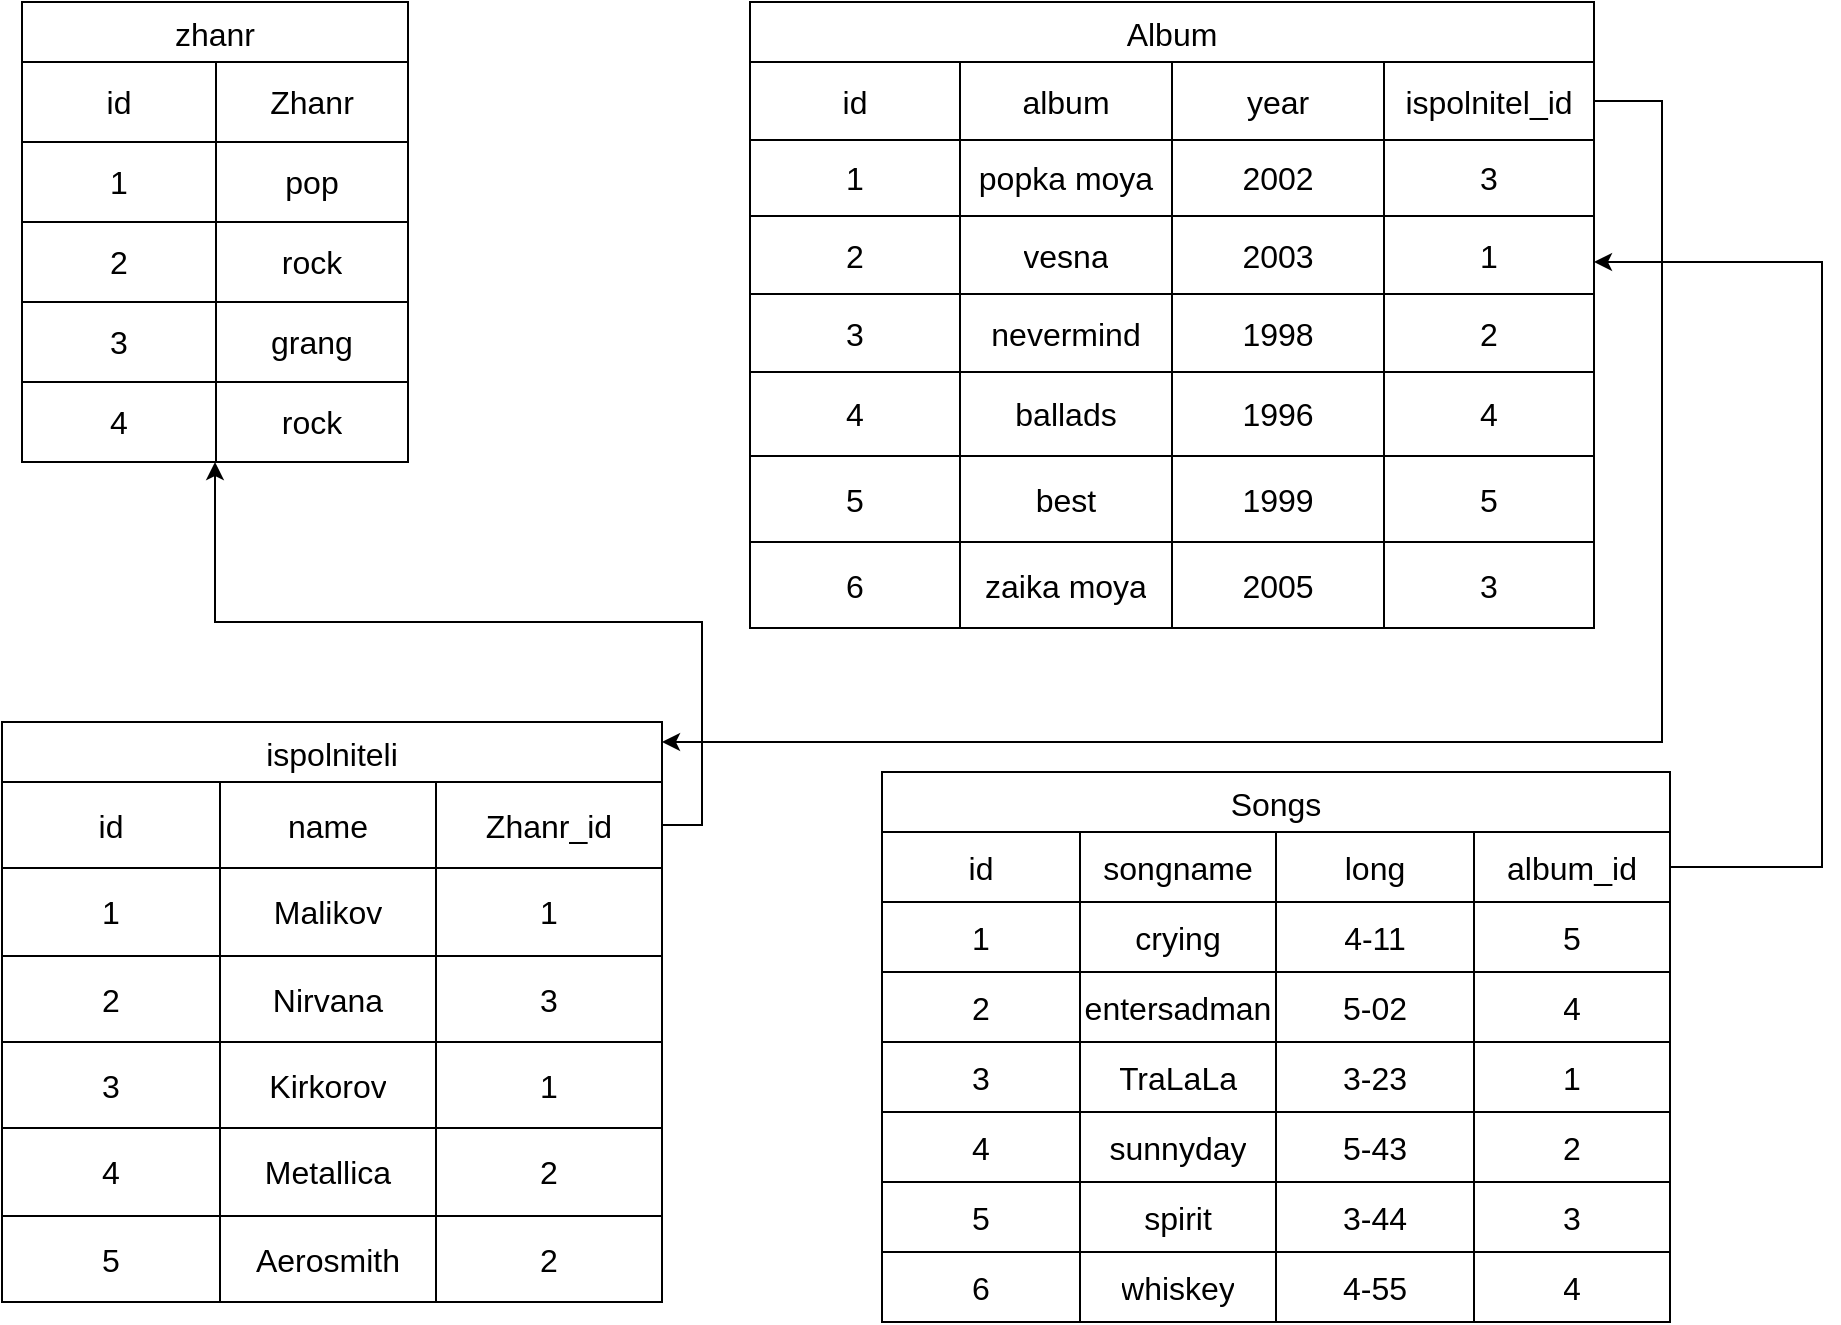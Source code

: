 <mxfile version="21.6.8" type="device">
  <diagram name="Страница 1" id="aV-OO3-BmOo7UvDMO-nR">
    <mxGraphModel dx="1434" dy="758" grid="1" gridSize="10" guides="1" tooltips="1" connect="1" arrows="1" fold="1" page="1" pageScale="1" pageWidth="827" pageHeight="1169" math="0" shadow="0">
      <root>
        <mxCell id="0" />
        <mxCell id="1" parent="0" />
        <mxCell id="HRVgeZ2zx_qD791oWAbW-58" value="zhanr" style="shape=table;startSize=30;container=1;collapsible=0;childLayout=tableLayout;strokeColor=default;fontSize=16;" parent="1" vertex="1">
          <mxGeometry x="50" y="30" width="193" height="230" as="geometry" />
        </mxCell>
        <mxCell id="HRVgeZ2zx_qD791oWAbW-59" value="" style="shape=tableRow;horizontal=0;startSize=0;swimlaneHead=0;swimlaneBody=0;strokeColor=inherit;top=0;left=0;bottom=0;right=0;collapsible=0;dropTarget=0;fillColor=none;points=[[0,0.5],[1,0.5]];portConstraint=eastwest;fontSize=16;" parent="HRVgeZ2zx_qD791oWAbW-58" vertex="1">
          <mxGeometry y="30" width="193" height="40" as="geometry" />
        </mxCell>
        <mxCell id="HRVgeZ2zx_qD791oWAbW-60" value="id" style="shape=partialRectangle;html=1;whiteSpace=wrap;connectable=0;strokeColor=inherit;overflow=hidden;fillColor=none;top=0;left=0;bottom=0;right=0;pointerEvents=1;fontSize=16;" parent="HRVgeZ2zx_qD791oWAbW-59" vertex="1">
          <mxGeometry width="97" height="40" as="geometry">
            <mxRectangle width="97" height="40" as="alternateBounds" />
          </mxGeometry>
        </mxCell>
        <mxCell id="HRVgeZ2zx_qD791oWAbW-61" value="Zhanr" style="shape=partialRectangle;html=1;whiteSpace=wrap;connectable=0;strokeColor=inherit;overflow=hidden;fillColor=none;top=0;left=0;bottom=0;right=0;pointerEvents=1;fontSize=16;" parent="HRVgeZ2zx_qD791oWAbW-59" vertex="1">
          <mxGeometry x="97" width="96" height="40" as="geometry">
            <mxRectangle width="96" height="40" as="alternateBounds" />
          </mxGeometry>
        </mxCell>
        <mxCell id="HRVgeZ2zx_qD791oWAbW-63" value="" style="shape=tableRow;horizontal=0;startSize=0;swimlaneHead=0;swimlaneBody=0;strokeColor=inherit;top=0;left=0;bottom=0;right=0;collapsible=0;dropTarget=0;fillColor=none;points=[[0,0.5],[1,0.5]];portConstraint=eastwest;fontSize=16;" parent="HRVgeZ2zx_qD791oWAbW-58" vertex="1">
          <mxGeometry y="70" width="193" height="40" as="geometry" />
        </mxCell>
        <mxCell id="HRVgeZ2zx_qD791oWAbW-64" value="1" style="shape=partialRectangle;html=1;whiteSpace=wrap;connectable=0;strokeColor=inherit;overflow=hidden;fillColor=none;top=0;left=0;bottom=0;right=0;pointerEvents=1;fontSize=16;" parent="HRVgeZ2zx_qD791oWAbW-63" vertex="1">
          <mxGeometry width="97" height="40" as="geometry">
            <mxRectangle width="97" height="40" as="alternateBounds" />
          </mxGeometry>
        </mxCell>
        <mxCell id="HRVgeZ2zx_qD791oWAbW-65" value="pop" style="shape=partialRectangle;html=1;whiteSpace=wrap;connectable=0;strokeColor=inherit;overflow=hidden;fillColor=none;top=0;left=0;bottom=0;right=0;pointerEvents=1;fontSize=16;" parent="HRVgeZ2zx_qD791oWAbW-63" vertex="1">
          <mxGeometry x="97" width="96" height="40" as="geometry">
            <mxRectangle width="96" height="40" as="alternateBounds" />
          </mxGeometry>
        </mxCell>
        <mxCell id="HRVgeZ2zx_qD791oWAbW-67" value="" style="shape=tableRow;horizontal=0;startSize=0;swimlaneHead=0;swimlaneBody=0;strokeColor=inherit;top=0;left=0;bottom=0;right=0;collapsible=0;dropTarget=0;fillColor=none;points=[[0,0.5],[1,0.5]];portConstraint=eastwest;fontSize=16;" parent="HRVgeZ2zx_qD791oWAbW-58" vertex="1">
          <mxGeometry y="110" width="193" height="40" as="geometry" />
        </mxCell>
        <mxCell id="HRVgeZ2zx_qD791oWAbW-68" value="2" style="shape=partialRectangle;html=1;whiteSpace=wrap;connectable=0;strokeColor=inherit;overflow=hidden;fillColor=none;top=0;left=0;bottom=0;right=0;pointerEvents=1;fontSize=16;" parent="HRVgeZ2zx_qD791oWAbW-67" vertex="1">
          <mxGeometry width="97" height="40" as="geometry">
            <mxRectangle width="97" height="40" as="alternateBounds" />
          </mxGeometry>
        </mxCell>
        <mxCell id="HRVgeZ2zx_qD791oWAbW-69" value="rock" style="shape=partialRectangle;html=1;whiteSpace=wrap;connectable=0;strokeColor=inherit;overflow=hidden;fillColor=none;top=0;left=0;bottom=0;right=0;pointerEvents=1;fontSize=16;" parent="HRVgeZ2zx_qD791oWAbW-67" vertex="1">
          <mxGeometry x="97" width="96" height="40" as="geometry">
            <mxRectangle width="96" height="40" as="alternateBounds" />
          </mxGeometry>
        </mxCell>
        <mxCell id="HRVgeZ2zx_qD791oWAbW-78" style="shape=tableRow;horizontal=0;startSize=0;swimlaneHead=0;swimlaneBody=0;strokeColor=inherit;top=0;left=0;bottom=0;right=0;collapsible=0;dropTarget=0;fillColor=none;points=[[0,0.5],[1,0.5]];portConstraint=eastwest;fontSize=16;" parent="HRVgeZ2zx_qD791oWAbW-58" vertex="1">
          <mxGeometry y="150" width="193" height="40" as="geometry" />
        </mxCell>
        <mxCell id="HRVgeZ2zx_qD791oWAbW-79" value="3" style="shape=partialRectangle;html=1;whiteSpace=wrap;connectable=0;strokeColor=inherit;overflow=hidden;fillColor=none;top=0;left=0;bottom=0;right=0;pointerEvents=1;fontSize=16;" parent="HRVgeZ2zx_qD791oWAbW-78" vertex="1">
          <mxGeometry width="97" height="40" as="geometry">
            <mxRectangle width="97" height="40" as="alternateBounds" />
          </mxGeometry>
        </mxCell>
        <mxCell id="HRVgeZ2zx_qD791oWAbW-80" value="grang" style="shape=partialRectangle;html=1;whiteSpace=wrap;connectable=0;strokeColor=inherit;overflow=hidden;fillColor=none;top=0;left=0;bottom=0;right=0;pointerEvents=1;fontSize=16;" parent="HRVgeZ2zx_qD791oWAbW-78" vertex="1">
          <mxGeometry x="97" width="96" height="40" as="geometry">
            <mxRectangle width="96" height="40" as="alternateBounds" />
          </mxGeometry>
        </mxCell>
        <mxCell id="HRVgeZ2zx_qD791oWAbW-82" style="shape=tableRow;horizontal=0;startSize=0;swimlaneHead=0;swimlaneBody=0;strokeColor=inherit;top=0;left=0;bottom=0;right=0;collapsible=0;dropTarget=0;fillColor=none;points=[[0,0.5],[1,0.5]];portConstraint=eastwest;fontSize=16;" parent="HRVgeZ2zx_qD791oWAbW-58" vertex="1">
          <mxGeometry y="190" width="193" height="40" as="geometry" />
        </mxCell>
        <mxCell id="HRVgeZ2zx_qD791oWAbW-83" value="4" style="shape=partialRectangle;html=1;whiteSpace=wrap;connectable=0;strokeColor=inherit;overflow=hidden;fillColor=none;top=0;left=0;bottom=0;right=0;pointerEvents=1;fontSize=16;" parent="HRVgeZ2zx_qD791oWAbW-82" vertex="1">
          <mxGeometry width="97" height="40" as="geometry">
            <mxRectangle width="97" height="40" as="alternateBounds" />
          </mxGeometry>
        </mxCell>
        <mxCell id="HRVgeZ2zx_qD791oWAbW-84" value="rock" style="shape=partialRectangle;html=1;whiteSpace=wrap;connectable=0;strokeColor=inherit;overflow=hidden;fillColor=none;top=0;left=0;bottom=0;right=0;pointerEvents=1;fontSize=16;" parent="HRVgeZ2zx_qD791oWAbW-82" vertex="1">
          <mxGeometry x="97" width="96" height="40" as="geometry">
            <mxRectangle width="96" height="40" as="alternateBounds" />
          </mxGeometry>
        </mxCell>
        <mxCell id="HRVgeZ2zx_qD791oWAbW-120" value="Album" style="shape=table;startSize=30;container=1;collapsible=0;childLayout=tableLayout;strokeColor=default;fontSize=16;" parent="1" vertex="1">
          <mxGeometry x="414" y="30" width="422" height="313" as="geometry" />
        </mxCell>
        <mxCell id="HRVgeZ2zx_qD791oWAbW-121" value="" style="shape=tableRow;horizontal=0;startSize=0;swimlaneHead=0;swimlaneBody=0;strokeColor=inherit;top=0;left=0;bottom=0;right=0;collapsible=0;dropTarget=0;fillColor=none;points=[[0,0.5],[1,0.5]];portConstraint=eastwest;fontSize=16;" parent="HRVgeZ2zx_qD791oWAbW-120" vertex="1">
          <mxGeometry y="30" width="422" height="39" as="geometry" />
        </mxCell>
        <mxCell id="HRVgeZ2zx_qD791oWAbW-122" value="id" style="shape=partialRectangle;html=1;whiteSpace=wrap;connectable=0;strokeColor=inherit;overflow=hidden;fillColor=none;top=0;left=0;bottom=0;right=0;pointerEvents=1;fontSize=16;" parent="HRVgeZ2zx_qD791oWAbW-121" vertex="1">
          <mxGeometry width="105" height="39" as="geometry">
            <mxRectangle width="105" height="39" as="alternateBounds" />
          </mxGeometry>
        </mxCell>
        <mxCell id="HRVgeZ2zx_qD791oWAbW-123" value="album" style="shape=partialRectangle;html=1;whiteSpace=wrap;connectable=0;strokeColor=inherit;overflow=hidden;fillColor=none;top=0;left=0;bottom=0;right=0;pointerEvents=1;fontSize=16;" parent="HRVgeZ2zx_qD791oWAbW-121" vertex="1">
          <mxGeometry x="105" width="106" height="39" as="geometry">
            <mxRectangle width="106" height="39" as="alternateBounds" />
          </mxGeometry>
        </mxCell>
        <mxCell id="HRVgeZ2zx_qD791oWAbW-145" value="year" style="shape=partialRectangle;html=1;whiteSpace=wrap;connectable=0;strokeColor=inherit;overflow=hidden;fillColor=none;top=0;left=0;bottom=0;right=0;pointerEvents=1;fontSize=16;" parent="HRVgeZ2zx_qD791oWAbW-121" vertex="1">
          <mxGeometry x="211" width="106" height="39" as="geometry">
            <mxRectangle width="106" height="39" as="alternateBounds" />
          </mxGeometry>
        </mxCell>
        <mxCell id="HRVgeZ2zx_qD791oWAbW-124" value="ispolnitel_id" style="shape=partialRectangle;html=1;whiteSpace=wrap;connectable=0;strokeColor=inherit;overflow=hidden;fillColor=none;top=0;left=0;bottom=0;right=0;pointerEvents=1;fontSize=16;" parent="HRVgeZ2zx_qD791oWAbW-121" vertex="1">
          <mxGeometry x="317" width="105" height="39" as="geometry">
            <mxRectangle width="105" height="39" as="alternateBounds" />
          </mxGeometry>
        </mxCell>
        <mxCell id="HRVgeZ2zx_qD791oWAbW-125" value="" style="shape=tableRow;horizontal=0;startSize=0;swimlaneHead=0;swimlaneBody=0;strokeColor=inherit;top=0;left=0;bottom=0;right=0;collapsible=0;dropTarget=0;fillColor=none;points=[[0,0.5],[1,0.5]];portConstraint=eastwest;fontSize=16;" parent="HRVgeZ2zx_qD791oWAbW-120" vertex="1">
          <mxGeometry y="69" width="422" height="38" as="geometry" />
        </mxCell>
        <mxCell id="HRVgeZ2zx_qD791oWAbW-126" value="1" style="shape=partialRectangle;html=1;whiteSpace=wrap;connectable=0;strokeColor=inherit;overflow=hidden;fillColor=none;top=0;left=0;bottom=0;right=0;pointerEvents=1;fontSize=16;" parent="HRVgeZ2zx_qD791oWAbW-125" vertex="1">
          <mxGeometry width="105" height="38" as="geometry">
            <mxRectangle width="105" height="38" as="alternateBounds" />
          </mxGeometry>
        </mxCell>
        <mxCell id="HRVgeZ2zx_qD791oWAbW-127" value="popka moya" style="shape=partialRectangle;html=1;whiteSpace=wrap;connectable=0;strokeColor=inherit;overflow=hidden;fillColor=none;top=0;left=0;bottom=0;right=0;pointerEvents=1;fontSize=16;" parent="HRVgeZ2zx_qD791oWAbW-125" vertex="1">
          <mxGeometry x="105" width="106" height="38" as="geometry">
            <mxRectangle width="106" height="38" as="alternateBounds" />
          </mxGeometry>
        </mxCell>
        <mxCell id="HRVgeZ2zx_qD791oWAbW-146" value="2002" style="shape=partialRectangle;html=1;whiteSpace=wrap;connectable=0;strokeColor=inherit;overflow=hidden;fillColor=none;top=0;left=0;bottom=0;right=0;pointerEvents=1;fontSize=16;" parent="HRVgeZ2zx_qD791oWAbW-125" vertex="1">
          <mxGeometry x="211" width="106" height="38" as="geometry">
            <mxRectangle width="106" height="38" as="alternateBounds" />
          </mxGeometry>
        </mxCell>
        <mxCell id="HRVgeZ2zx_qD791oWAbW-128" value="3" style="shape=partialRectangle;html=1;whiteSpace=wrap;connectable=0;strokeColor=inherit;overflow=hidden;fillColor=none;top=0;left=0;bottom=0;right=0;pointerEvents=1;fontSize=16;" parent="HRVgeZ2zx_qD791oWAbW-125" vertex="1">
          <mxGeometry x="317" width="105" height="38" as="geometry">
            <mxRectangle width="105" height="38" as="alternateBounds" />
          </mxGeometry>
        </mxCell>
        <mxCell id="HRVgeZ2zx_qD791oWAbW-129" value="" style="shape=tableRow;horizontal=0;startSize=0;swimlaneHead=0;swimlaneBody=0;strokeColor=inherit;top=0;left=0;bottom=0;right=0;collapsible=0;dropTarget=0;fillColor=none;points=[[0,0.5],[1,0.5]];portConstraint=eastwest;fontSize=16;" parent="HRVgeZ2zx_qD791oWAbW-120" vertex="1">
          <mxGeometry y="107" width="422" height="39" as="geometry" />
        </mxCell>
        <mxCell id="HRVgeZ2zx_qD791oWAbW-130" value="2" style="shape=partialRectangle;html=1;whiteSpace=wrap;connectable=0;strokeColor=inherit;overflow=hidden;fillColor=none;top=0;left=0;bottom=0;right=0;pointerEvents=1;fontSize=16;" parent="HRVgeZ2zx_qD791oWAbW-129" vertex="1">
          <mxGeometry width="105" height="39" as="geometry">
            <mxRectangle width="105" height="39" as="alternateBounds" />
          </mxGeometry>
        </mxCell>
        <mxCell id="HRVgeZ2zx_qD791oWAbW-131" value="vesna" style="shape=partialRectangle;html=1;whiteSpace=wrap;connectable=0;strokeColor=inherit;overflow=hidden;fillColor=none;top=0;left=0;bottom=0;right=0;pointerEvents=1;fontSize=16;" parent="HRVgeZ2zx_qD791oWAbW-129" vertex="1">
          <mxGeometry x="105" width="106" height="39" as="geometry">
            <mxRectangle width="106" height="39" as="alternateBounds" />
          </mxGeometry>
        </mxCell>
        <mxCell id="HRVgeZ2zx_qD791oWAbW-147" value="2003" style="shape=partialRectangle;html=1;whiteSpace=wrap;connectable=0;strokeColor=inherit;overflow=hidden;fillColor=none;top=0;left=0;bottom=0;right=0;pointerEvents=1;fontSize=16;" parent="HRVgeZ2zx_qD791oWAbW-129" vertex="1">
          <mxGeometry x="211" width="106" height="39" as="geometry">
            <mxRectangle width="106" height="39" as="alternateBounds" />
          </mxGeometry>
        </mxCell>
        <mxCell id="HRVgeZ2zx_qD791oWAbW-132" value="1" style="shape=partialRectangle;html=1;whiteSpace=wrap;connectable=0;strokeColor=inherit;overflow=hidden;fillColor=none;top=0;left=0;bottom=0;right=0;pointerEvents=1;fontSize=16;" parent="HRVgeZ2zx_qD791oWAbW-129" vertex="1">
          <mxGeometry x="317" width="105" height="39" as="geometry">
            <mxRectangle width="105" height="39" as="alternateBounds" />
          </mxGeometry>
        </mxCell>
        <mxCell id="HRVgeZ2zx_qD791oWAbW-137" style="shape=tableRow;horizontal=0;startSize=0;swimlaneHead=0;swimlaneBody=0;strokeColor=inherit;top=0;left=0;bottom=0;right=0;collapsible=0;dropTarget=0;fillColor=none;points=[[0,0.5],[1,0.5]];portConstraint=eastwest;fontSize=16;" parent="HRVgeZ2zx_qD791oWAbW-120" vertex="1">
          <mxGeometry y="146" width="422" height="39" as="geometry" />
        </mxCell>
        <mxCell id="HRVgeZ2zx_qD791oWAbW-138" value="3" style="shape=partialRectangle;html=1;whiteSpace=wrap;connectable=0;strokeColor=inherit;overflow=hidden;fillColor=none;top=0;left=0;bottom=0;right=0;pointerEvents=1;fontSize=16;" parent="HRVgeZ2zx_qD791oWAbW-137" vertex="1">
          <mxGeometry width="105" height="39" as="geometry">
            <mxRectangle width="105" height="39" as="alternateBounds" />
          </mxGeometry>
        </mxCell>
        <mxCell id="HRVgeZ2zx_qD791oWAbW-139" value="nevermind" style="shape=partialRectangle;html=1;whiteSpace=wrap;connectable=0;strokeColor=inherit;overflow=hidden;fillColor=none;top=0;left=0;bottom=0;right=0;pointerEvents=1;fontSize=16;" parent="HRVgeZ2zx_qD791oWAbW-137" vertex="1">
          <mxGeometry x="105" width="106" height="39" as="geometry">
            <mxRectangle width="106" height="39" as="alternateBounds" />
          </mxGeometry>
        </mxCell>
        <mxCell id="HRVgeZ2zx_qD791oWAbW-148" value="1998" style="shape=partialRectangle;html=1;whiteSpace=wrap;connectable=0;strokeColor=inherit;overflow=hidden;fillColor=none;top=0;left=0;bottom=0;right=0;pointerEvents=1;fontSize=16;" parent="HRVgeZ2zx_qD791oWAbW-137" vertex="1">
          <mxGeometry x="211" width="106" height="39" as="geometry">
            <mxRectangle width="106" height="39" as="alternateBounds" />
          </mxGeometry>
        </mxCell>
        <mxCell id="HRVgeZ2zx_qD791oWAbW-140" value="2" style="shape=partialRectangle;html=1;whiteSpace=wrap;connectable=0;strokeColor=inherit;overflow=hidden;fillColor=none;top=0;left=0;bottom=0;right=0;pointerEvents=1;fontSize=16;" parent="HRVgeZ2zx_qD791oWAbW-137" vertex="1">
          <mxGeometry x="317" width="105" height="39" as="geometry">
            <mxRectangle width="105" height="39" as="alternateBounds" />
          </mxGeometry>
        </mxCell>
        <mxCell id="HRVgeZ2zx_qD791oWAbW-133" style="shape=tableRow;horizontal=0;startSize=0;swimlaneHead=0;swimlaneBody=0;strokeColor=inherit;top=0;left=0;bottom=0;right=0;collapsible=0;dropTarget=0;fillColor=none;points=[[0,0.5],[1,0.5]];portConstraint=eastwest;fontSize=16;" parent="HRVgeZ2zx_qD791oWAbW-120" vertex="1">
          <mxGeometry y="185" width="422" height="42" as="geometry" />
        </mxCell>
        <mxCell id="HRVgeZ2zx_qD791oWAbW-134" value="4" style="shape=partialRectangle;html=1;whiteSpace=wrap;connectable=0;strokeColor=inherit;overflow=hidden;fillColor=none;top=0;left=0;bottom=0;right=0;pointerEvents=1;fontSize=16;" parent="HRVgeZ2zx_qD791oWAbW-133" vertex="1">
          <mxGeometry width="105" height="42" as="geometry">
            <mxRectangle width="105" height="42" as="alternateBounds" />
          </mxGeometry>
        </mxCell>
        <mxCell id="HRVgeZ2zx_qD791oWAbW-135" value="ballads" style="shape=partialRectangle;html=1;whiteSpace=wrap;connectable=0;strokeColor=inherit;overflow=hidden;fillColor=none;top=0;left=0;bottom=0;right=0;pointerEvents=1;fontSize=16;" parent="HRVgeZ2zx_qD791oWAbW-133" vertex="1">
          <mxGeometry x="105" width="106" height="42" as="geometry">
            <mxRectangle width="106" height="42" as="alternateBounds" />
          </mxGeometry>
        </mxCell>
        <mxCell id="HRVgeZ2zx_qD791oWAbW-149" value="1996" style="shape=partialRectangle;html=1;whiteSpace=wrap;connectable=0;strokeColor=inherit;overflow=hidden;fillColor=none;top=0;left=0;bottom=0;right=0;pointerEvents=1;fontSize=16;" parent="HRVgeZ2zx_qD791oWAbW-133" vertex="1">
          <mxGeometry x="211" width="106" height="42" as="geometry">
            <mxRectangle width="106" height="42" as="alternateBounds" />
          </mxGeometry>
        </mxCell>
        <mxCell id="HRVgeZ2zx_qD791oWAbW-136" value="4" style="shape=partialRectangle;html=1;whiteSpace=wrap;connectable=0;strokeColor=inherit;overflow=hidden;fillColor=none;top=0;left=0;bottom=0;right=0;pointerEvents=1;fontSize=16;" parent="HRVgeZ2zx_qD791oWAbW-133" vertex="1">
          <mxGeometry x="317" width="105" height="42" as="geometry">
            <mxRectangle width="105" height="42" as="alternateBounds" />
          </mxGeometry>
        </mxCell>
        <mxCell id="HRVgeZ2zx_qD791oWAbW-141" style="shape=tableRow;horizontal=0;startSize=0;swimlaneHead=0;swimlaneBody=0;strokeColor=inherit;top=0;left=0;bottom=0;right=0;collapsible=0;dropTarget=0;fillColor=none;points=[[0,0.5],[1,0.5]];portConstraint=eastwest;fontSize=16;" parent="HRVgeZ2zx_qD791oWAbW-120" vertex="1">
          <mxGeometry y="227" width="422" height="43" as="geometry" />
        </mxCell>
        <mxCell id="HRVgeZ2zx_qD791oWAbW-142" value="5" style="shape=partialRectangle;html=1;whiteSpace=wrap;connectable=0;strokeColor=inherit;overflow=hidden;fillColor=none;top=0;left=0;bottom=0;right=0;pointerEvents=1;fontSize=16;" parent="HRVgeZ2zx_qD791oWAbW-141" vertex="1">
          <mxGeometry width="105" height="43" as="geometry">
            <mxRectangle width="105" height="43" as="alternateBounds" />
          </mxGeometry>
        </mxCell>
        <mxCell id="HRVgeZ2zx_qD791oWAbW-143" value="best" style="shape=partialRectangle;html=1;whiteSpace=wrap;connectable=0;strokeColor=inherit;overflow=hidden;fillColor=none;top=0;left=0;bottom=0;right=0;pointerEvents=1;fontSize=16;" parent="HRVgeZ2zx_qD791oWAbW-141" vertex="1">
          <mxGeometry x="105" width="106" height="43" as="geometry">
            <mxRectangle width="106" height="43" as="alternateBounds" />
          </mxGeometry>
        </mxCell>
        <mxCell id="HRVgeZ2zx_qD791oWAbW-150" value="1999" style="shape=partialRectangle;html=1;whiteSpace=wrap;connectable=0;strokeColor=inherit;overflow=hidden;fillColor=none;top=0;left=0;bottom=0;right=0;pointerEvents=1;fontSize=16;" parent="HRVgeZ2zx_qD791oWAbW-141" vertex="1">
          <mxGeometry x="211" width="106" height="43" as="geometry">
            <mxRectangle width="106" height="43" as="alternateBounds" />
          </mxGeometry>
        </mxCell>
        <mxCell id="HRVgeZ2zx_qD791oWAbW-144" value="5" style="shape=partialRectangle;html=1;whiteSpace=wrap;connectable=0;strokeColor=inherit;overflow=hidden;fillColor=none;top=0;left=0;bottom=0;right=0;pointerEvents=1;fontSize=16;" parent="HRVgeZ2zx_qD791oWAbW-141" vertex="1">
          <mxGeometry x="317" width="105" height="43" as="geometry">
            <mxRectangle width="105" height="43" as="alternateBounds" />
          </mxGeometry>
        </mxCell>
        <mxCell id="-AR9WXZGCbLQwDUmJJtv-36" style="shape=tableRow;horizontal=0;startSize=0;swimlaneHead=0;swimlaneBody=0;strokeColor=inherit;top=0;left=0;bottom=0;right=0;collapsible=0;dropTarget=0;fillColor=none;points=[[0,0.5],[1,0.5]];portConstraint=eastwest;fontSize=16;" vertex="1" parent="HRVgeZ2zx_qD791oWAbW-120">
          <mxGeometry y="270" width="422" height="43" as="geometry" />
        </mxCell>
        <mxCell id="-AR9WXZGCbLQwDUmJJtv-37" value="6" style="shape=partialRectangle;html=1;whiteSpace=wrap;connectable=0;strokeColor=inherit;overflow=hidden;fillColor=none;top=0;left=0;bottom=0;right=0;pointerEvents=1;fontSize=16;" vertex="1" parent="-AR9WXZGCbLQwDUmJJtv-36">
          <mxGeometry width="105" height="43" as="geometry">
            <mxRectangle width="105" height="43" as="alternateBounds" />
          </mxGeometry>
        </mxCell>
        <mxCell id="-AR9WXZGCbLQwDUmJJtv-38" value="zaika moya" style="shape=partialRectangle;html=1;whiteSpace=wrap;connectable=0;strokeColor=inherit;overflow=hidden;fillColor=none;top=0;left=0;bottom=0;right=0;pointerEvents=1;fontSize=16;" vertex="1" parent="-AR9WXZGCbLQwDUmJJtv-36">
          <mxGeometry x="105" width="106" height="43" as="geometry">
            <mxRectangle width="106" height="43" as="alternateBounds" />
          </mxGeometry>
        </mxCell>
        <mxCell id="-AR9WXZGCbLQwDUmJJtv-39" value="2005" style="shape=partialRectangle;html=1;whiteSpace=wrap;connectable=0;strokeColor=inherit;overflow=hidden;fillColor=none;top=0;left=0;bottom=0;right=0;pointerEvents=1;fontSize=16;" vertex="1" parent="-AR9WXZGCbLQwDUmJJtv-36">
          <mxGeometry x="211" width="106" height="43" as="geometry">
            <mxRectangle width="106" height="43" as="alternateBounds" />
          </mxGeometry>
        </mxCell>
        <mxCell id="-AR9WXZGCbLQwDUmJJtv-40" value="3" style="shape=partialRectangle;html=1;whiteSpace=wrap;connectable=0;strokeColor=inherit;overflow=hidden;fillColor=none;top=0;left=0;bottom=0;right=0;pointerEvents=1;fontSize=16;" vertex="1" parent="-AR9WXZGCbLQwDUmJJtv-36">
          <mxGeometry x="317" width="105" height="43" as="geometry">
            <mxRectangle width="105" height="43" as="alternateBounds" />
          </mxGeometry>
        </mxCell>
        <mxCell id="HRVgeZ2zx_qD791oWAbW-151" value="ispolniteli" style="shape=table;startSize=30;container=1;collapsible=0;childLayout=tableLayout;strokeColor=default;fontSize=16;" parent="1" vertex="1">
          <mxGeometry x="40" y="390" width="330" height="290" as="geometry" />
        </mxCell>
        <mxCell id="HRVgeZ2zx_qD791oWAbW-152" value="" style="shape=tableRow;horizontal=0;startSize=0;swimlaneHead=0;swimlaneBody=0;strokeColor=inherit;top=0;left=0;bottom=0;right=0;collapsible=0;dropTarget=0;fillColor=none;points=[[0,0.5],[1,0.5]];portConstraint=eastwest;fontSize=16;" parent="HRVgeZ2zx_qD791oWAbW-151" vertex="1">
          <mxGeometry y="30" width="330" height="43" as="geometry" />
        </mxCell>
        <mxCell id="HRVgeZ2zx_qD791oWAbW-153" value="id" style="shape=partialRectangle;html=1;whiteSpace=wrap;connectable=0;strokeColor=inherit;overflow=hidden;fillColor=none;top=0;left=0;bottom=0;right=0;pointerEvents=1;fontSize=16;" parent="HRVgeZ2zx_qD791oWAbW-152" vertex="1">
          <mxGeometry width="109" height="43" as="geometry">
            <mxRectangle width="109" height="43" as="alternateBounds" />
          </mxGeometry>
        </mxCell>
        <mxCell id="HRVgeZ2zx_qD791oWAbW-154" value="name" style="shape=partialRectangle;html=1;whiteSpace=wrap;connectable=0;strokeColor=inherit;overflow=hidden;fillColor=none;top=0;left=0;bottom=0;right=0;pointerEvents=1;fontSize=16;" parent="HRVgeZ2zx_qD791oWAbW-152" vertex="1">
          <mxGeometry x="109" width="108" height="43" as="geometry">
            <mxRectangle width="108" height="43" as="alternateBounds" />
          </mxGeometry>
        </mxCell>
        <mxCell id="HRVgeZ2zx_qD791oWAbW-155" value="Zhanr_id" style="shape=partialRectangle;html=1;whiteSpace=wrap;connectable=0;strokeColor=inherit;overflow=hidden;fillColor=none;top=0;left=0;bottom=0;right=0;pointerEvents=1;fontSize=16;" parent="HRVgeZ2zx_qD791oWAbW-152" vertex="1">
          <mxGeometry x="217" width="113" height="43" as="geometry">
            <mxRectangle width="113" height="43" as="alternateBounds" />
          </mxGeometry>
        </mxCell>
        <mxCell id="HRVgeZ2zx_qD791oWAbW-156" value="" style="shape=tableRow;horizontal=0;startSize=0;swimlaneHead=0;swimlaneBody=0;strokeColor=inherit;top=0;left=0;bottom=0;right=0;collapsible=0;dropTarget=0;fillColor=none;points=[[0,0.5],[1,0.5]];portConstraint=eastwest;fontSize=16;" parent="HRVgeZ2zx_qD791oWAbW-151" vertex="1">
          <mxGeometry y="73" width="330" height="44" as="geometry" />
        </mxCell>
        <mxCell id="HRVgeZ2zx_qD791oWAbW-157" value="1" style="shape=partialRectangle;html=1;whiteSpace=wrap;connectable=0;strokeColor=inherit;overflow=hidden;fillColor=none;top=0;left=0;bottom=0;right=0;pointerEvents=1;fontSize=16;" parent="HRVgeZ2zx_qD791oWAbW-156" vertex="1">
          <mxGeometry width="109" height="44" as="geometry">
            <mxRectangle width="109" height="44" as="alternateBounds" />
          </mxGeometry>
        </mxCell>
        <mxCell id="HRVgeZ2zx_qD791oWAbW-158" value="Malikov" style="shape=partialRectangle;html=1;whiteSpace=wrap;connectable=0;strokeColor=inherit;overflow=hidden;fillColor=none;top=0;left=0;bottom=0;right=0;pointerEvents=1;fontSize=16;" parent="HRVgeZ2zx_qD791oWAbW-156" vertex="1">
          <mxGeometry x="109" width="108" height="44" as="geometry">
            <mxRectangle width="108" height="44" as="alternateBounds" />
          </mxGeometry>
        </mxCell>
        <mxCell id="HRVgeZ2zx_qD791oWAbW-159" value="1" style="shape=partialRectangle;html=1;whiteSpace=wrap;connectable=0;strokeColor=inherit;overflow=hidden;fillColor=none;top=0;left=0;bottom=0;right=0;pointerEvents=1;fontSize=16;" parent="HRVgeZ2zx_qD791oWAbW-156" vertex="1">
          <mxGeometry x="217" width="113" height="44" as="geometry">
            <mxRectangle width="113" height="44" as="alternateBounds" />
          </mxGeometry>
        </mxCell>
        <mxCell id="HRVgeZ2zx_qD791oWAbW-160" value="" style="shape=tableRow;horizontal=0;startSize=0;swimlaneHead=0;swimlaneBody=0;strokeColor=inherit;top=0;left=0;bottom=0;right=0;collapsible=0;dropTarget=0;fillColor=none;points=[[0,0.5],[1,0.5]];portConstraint=eastwest;fontSize=16;" parent="HRVgeZ2zx_qD791oWAbW-151" vertex="1">
          <mxGeometry y="117" width="330" height="43" as="geometry" />
        </mxCell>
        <mxCell id="HRVgeZ2zx_qD791oWAbW-161" value="2" style="shape=partialRectangle;html=1;whiteSpace=wrap;connectable=0;strokeColor=inherit;overflow=hidden;fillColor=none;top=0;left=0;bottom=0;right=0;pointerEvents=1;fontSize=16;" parent="HRVgeZ2zx_qD791oWAbW-160" vertex="1">
          <mxGeometry width="109" height="43" as="geometry">
            <mxRectangle width="109" height="43" as="alternateBounds" />
          </mxGeometry>
        </mxCell>
        <mxCell id="HRVgeZ2zx_qD791oWAbW-162" value="Nirvana" style="shape=partialRectangle;html=1;whiteSpace=wrap;connectable=0;strokeColor=inherit;overflow=hidden;fillColor=none;top=0;left=0;bottom=0;right=0;pointerEvents=1;fontSize=16;" parent="HRVgeZ2zx_qD791oWAbW-160" vertex="1">
          <mxGeometry x="109" width="108" height="43" as="geometry">
            <mxRectangle width="108" height="43" as="alternateBounds" />
          </mxGeometry>
        </mxCell>
        <mxCell id="HRVgeZ2zx_qD791oWAbW-163" value="3" style="shape=partialRectangle;html=1;whiteSpace=wrap;connectable=0;strokeColor=inherit;overflow=hidden;fillColor=none;top=0;left=0;bottom=0;right=0;pointerEvents=1;fontSize=16;" parent="HRVgeZ2zx_qD791oWAbW-160" vertex="1">
          <mxGeometry x="217" width="113" height="43" as="geometry">
            <mxRectangle width="113" height="43" as="alternateBounds" />
          </mxGeometry>
        </mxCell>
        <mxCell id="HRVgeZ2zx_qD791oWAbW-164" style="shape=tableRow;horizontal=0;startSize=0;swimlaneHead=0;swimlaneBody=0;strokeColor=inherit;top=0;left=0;bottom=0;right=0;collapsible=0;dropTarget=0;fillColor=none;points=[[0,0.5],[1,0.5]];portConstraint=eastwest;fontSize=16;" parent="HRVgeZ2zx_qD791oWAbW-151" vertex="1">
          <mxGeometry y="160" width="330" height="43" as="geometry" />
        </mxCell>
        <mxCell id="HRVgeZ2zx_qD791oWAbW-165" value="3" style="shape=partialRectangle;html=1;whiteSpace=wrap;connectable=0;strokeColor=inherit;overflow=hidden;fillColor=none;top=0;left=0;bottom=0;right=0;pointerEvents=1;fontSize=16;" parent="HRVgeZ2zx_qD791oWAbW-164" vertex="1">
          <mxGeometry width="109" height="43" as="geometry">
            <mxRectangle width="109" height="43" as="alternateBounds" />
          </mxGeometry>
        </mxCell>
        <mxCell id="HRVgeZ2zx_qD791oWAbW-166" value="Kirkorov" style="shape=partialRectangle;html=1;whiteSpace=wrap;connectable=0;strokeColor=inherit;overflow=hidden;fillColor=none;top=0;left=0;bottom=0;right=0;pointerEvents=1;fontSize=16;" parent="HRVgeZ2zx_qD791oWAbW-164" vertex="1">
          <mxGeometry x="109" width="108" height="43" as="geometry">
            <mxRectangle width="108" height="43" as="alternateBounds" />
          </mxGeometry>
        </mxCell>
        <mxCell id="HRVgeZ2zx_qD791oWAbW-167" value="1" style="shape=partialRectangle;html=1;whiteSpace=wrap;connectable=0;strokeColor=inherit;overflow=hidden;fillColor=none;top=0;left=0;bottom=0;right=0;pointerEvents=1;fontSize=16;" parent="HRVgeZ2zx_qD791oWAbW-164" vertex="1">
          <mxGeometry x="217" width="113" height="43" as="geometry">
            <mxRectangle width="113" height="43" as="alternateBounds" />
          </mxGeometry>
        </mxCell>
        <mxCell id="HRVgeZ2zx_qD791oWAbW-168" style="shape=tableRow;horizontal=0;startSize=0;swimlaneHead=0;swimlaneBody=0;strokeColor=inherit;top=0;left=0;bottom=0;right=0;collapsible=0;dropTarget=0;fillColor=none;points=[[0,0.5],[1,0.5]];portConstraint=eastwest;fontSize=16;" parent="HRVgeZ2zx_qD791oWAbW-151" vertex="1">
          <mxGeometry y="203" width="330" height="44" as="geometry" />
        </mxCell>
        <mxCell id="HRVgeZ2zx_qD791oWAbW-169" value="4" style="shape=partialRectangle;html=1;whiteSpace=wrap;connectable=0;strokeColor=inherit;overflow=hidden;fillColor=none;top=0;left=0;bottom=0;right=0;pointerEvents=1;fontSize=16;" parent="HRVgeZ2zx_qD791oWAbW-168" vertex="1">
          <mxGeometry width="109" height="44" as="geometry">
            <mxRectangle width="109" height="44" as="alternateBounds" />
          </mxGeometry>
        </mxCell>
        <mxCell id="HRVgeZ2zx_qD791oWAbW-170" value="Metallica" style="shape=partialRectangle;html=1;whiteSpace=wrap;connectable=0;strokeColor=inherit;overflow=hidden;fillColor=none;top=0;left=0;bottom=0;right=0;pointerEvents=1;fontSize=16;" parent="HRVgeZ2zx_qD791oWAbW-168" vertex="1">
          <mxGeometry x="109" width="108" height="44" as="geometry">
            <mxRectangle width="108" height="44" as="alternateBounds" />
          </mxGeometry>
        </mxCell>
        <mxCell id="HRVgeZ2zx_qD791oWAbW-171" value="2" style="shape=partialRectangle;html=1;whiteSpace=wrap;connectable=0;strokeColor=inherit;overflow=hidden;fillColor=none;top=0;left=0;bottom=0;right=0;pointerEvents=1;fontSize=16;" parent="HRVgeZ2zx_qD791oWAbW-168" vertex="1">
          <mxGeometry x="217" width="113" height="44" as="geometry">
            <mxRectangle width="113" height="44" as="alternateBounds" />
          </mxGeometry>
        </mxCell>
        <mxCell id="-AR9WXZGCbLQwDUmJJtv-32" style="shape=tableRow;horizontal=0;startSize=0;swimlaneHead=0;swimlaneBody=0;strokeColor=inherit;top=0;left=0;bottom=0;right=0;collapsible=0;dropTarget=0;fillColor=none;points=[[0,0.5],[1,0.5]];portConstraint=eastwest;fontSize=16;" vertex="1" parent="HRVgeZ2zx_qD791oWAbW-151">
          <mxGeometry y="247" width="330" height="43" as="geometry" />
        </mxCell>
        <mxCell id="-AR9WXZGCbLQwDUmJJtv-33" value="5" style="shape=partialRectangle;html=1;whiteSpace=wrap;connectable=0;strokeColor=inherit;overflow=hidden;fillColor=none;top=0;left=0;bottom=0;right=0;pointerEvents=1;fontSize=16;" vertex="1" parent="-AR9WXZGCbLQwDUmJJtv-32">
          <mxGeometry width="109" height="43" as="geometry">
            <mxRectangle width="109" height="43" as="alternateBounds" />
          </mxGeometry>
        </mxCell>
        <mxCell id="-AR9WXZGCbLQwDUmJJtv-34" value="Aerosmith" style="shape=partialRectangle;html=1;whiteSpace=wrap;connectable=0;strokeColor=inherit;overflow=hidden;fillColor=none;top=0;left=0;bottom=0;right=0;pointerEvents=1;fontSize=16;" vertex="1" parent="-AR9WXZGCbLQwDUmJJtv-32">
          <mxGeometry x="109" width="108" height="43" as="geometry">
            <mxRectangle width="108" height="43" as="alternateBounds" />
          </mxGeometry>
        </mxCell>
        <mxCell id="-AR9WXZGCbLQwDUmJJtv-35" value="2" style="shape=partialRectangle;html=1;whiteSpace=wrap;connectable=0;strokeColor=inherit;overflow=hidden;fillColor=none;top=0;left=0;bottom=0;right=0;pointerEvents=1;fontSize=16;" vertex="1" parent="-AR9WXZGCbLQwDUmJJtv-32">
          <mxGeometry x="217" width="113" height="43" as="geometry">
            <mxRectangle width="113" height="43" as="alternateBounds" />
          </mxGeometry>
        </mxCell>
        <mxCell id="HRVgeZ2zx_qD791oWAbW-172" value="Songs" style="shape=table;startSize=30;container=1;collapsible=0;childLayout=tableLayout;strokeColor=default;fontSize=16;" parent="1" vertex="1">
          <mxGeometry x="480" y="415" width="394" height="275" as="geometry" />
        </mxCell>
        <mxCell id="HRVgeZ2zx_qD791oWAbW-185" style="shape=tableRow;horizontal=0;startSize=0;swimlaneHead=0;swimlaneBody=0;strokeColor=inherit;top=0;left=0;bottom=0;right=0;collapsible=0;dropTarget=0;fillColor=none;points=[[0,0.5],[1,0.5]];portConstraint=eastwest;fontSize=16;" parent="HRVgeZ2zx_qD791oWAbW-172" vertex="1">
          <mxGeometry y="30" width="394" height="35" as="geometry" />
        </mxCell>
        <mxCell id="HRVgeZ2zx_qD791oWAbW-186" value="id" style="shape=partialRectangle;html=1;whiteSpace=wrap;connectable=0;strokeColor=inherit;overflow=hidden;fillColor=none;top=0;left=0;bottom=0;right=0;pointerEvents=1;fontSize=16;" parent="HRVgeZ2zx_qD791oWAbW-185" vertex="1">
          <mxGeometry width="99" height="35" as="geometry">
            <mxRectangle width="99" height="35" as="alternateBounds" />
          </mxGeometry>
        </mxCell>
        <mxCell id="HRVgeZ2zx_qD791oWAbW-187" value="songname" style="shape=partialRectangle;html=1;whiteSpace=wrap;connectable=0;strokeColor=inherit;overflow=hidden;fillColor=none;top=0;left=0;bottom=0;right=0;pointerEvents=1;fontSize=16;" parent="HRVgeZ2zx_qD791oWAbW-185" vertex="1">
          <mxGeometry x="99" width="98" height="35" as="geometry">
            <mxRectangle width="98" height="35" as="alternateBounds" />
          </mxGeometry>
        </mxCell>
        <mxCell id="HRVgeZ2zx_qD791oWAbW-188" value="long" style="shape=partialRectangle;html=1;whiteSpace=wrap;connectable=0;strokeColor=inherit;overflow=hidden;fillColor=none;top=0;left=0;bottom=0;right=0;pointerEvents=1;fontSize=16;" parent="HRVgeZ2zx_qD791oWAbW-185" vertex="1">
          <mxGeometry x="197" width="99" height="35" as="geometry">
            <mxRectangle width="99" height="35" as="alternateBounds" />
          </mxGeometry>
        </mxCell>
        <mxCell id="HRVgeZ2zx_qD791oWAbW-189" value="album_id" style="shape=partialRectangle;html=1;whiteSpace=wrap;connectable=0;strokeColor=inherit;overflow=hidden;fillColor=none;top=0;left=0;bottom=0;right=0;pointerEvents=1;fontSize=16;" parent="HRVgeZ2zx_qD791oWAbW-185" vertex="1">
          <mxGeometry x="296" width="98" height="35" as="geometry">
            <mxRectangle width="98" height="35" as="alternateBounds" />
          </mxGeometry>
        </mxCell>
        <mxCell id="HRVgeZ2zx_qD791oWAbW-173" value="" style="shape=tableRow;horizontal=0;startSize=0;swimlaneHead=0;swimlaneBody=0;strokeColor=inherit;top=0;left=0;bottom=0;right=0;collapsible=0;dropTarget=0;fillColor=none;points=[[0,0.5],[1,0.5]];portConstraint=eastwest;fontSize=16;" parent="HRVgeZ2zx_qD791oWAbW-172" vertex="1">
          <mxGeometry y="65" width="394" height="35" as="geometry" />
        </mxCell>
        <mxCell id="HRVgeZ2zx_qD791oWAbW-174" value="1" style="shape=partialRectangle;html=1;whiteSpace=wrap;connectable=0;strokeColor=inherit;overflow=hidden;fillColor=none;top=0;left=0;bottom=0;right=0;pointerEvents=1;fontSize=16;" parent="HRVgeZ2zx_qD791oWAbW-173" vertex="1">
          <mxGeometry width="99" height="35" as="geometry">
            <mxRectangle width="99" height="35" as="alternateBounds" />
          </mxGeometry>
        </mxCell>
        <mxCell id="HRVgeZ2zx_qD791oWAbW-175" value="crying" style="shape=partialRectangle;html=1;whiteSpace=wrap;connectable=0;strokeColor=inherit;overflow=hidden;fillColor=none;top=0;left=0;bottom=0;right=0;pointerEvents=1;fontSize=16;" parent="HRVgeZ2zx_qD791oWAbW-173" vertex="1">
          <mxGeometry x="99" width="98" height="35" as="geometry">
            <mxRectangle width="98" height="35" as="alternateBounds" />
          </mxGeometry>
        </mxCell>
        <mxCell id="HRVgeZ2zx_qD791oWAbW-176" value="4-11" style="shape=partialRectangle;html=1;whiteSpace=wrap;connectable=0;strokeColor=inherit;overflow=hidden;fillColor=none;top=0;left=0;bottom=0;right=0;pointerEvents=1;fontSize=16;" parent="HRVgeZ2zx_qD791oWAbW-173" vertex="1">
          <mxGeometry x="197" width="99" height="35" as="geometry">
            <mxRectangle width="99" height="35" as="alternateBounds" />
          </mxGeometry>
        </mxCell>
        <mxCell id="HRVgeZ2zx_qD791oWAbW-190" value="5" style="shape=partialRectangle;html=1;whiteSpace=wrap;connectable=0;strokeColor=inherit;overflow=hidden;fillColor=none;top=0;left=0;bottom=0;right=0;pointerEvents=1;fontSize=16;" parent="HRVgeZ2zx_qD791oWAbW-173" vertex="1">
          <mxGeometry x="296" width="98" height="35" as="geometry">
            <mxRectangle width="98" height="35" as="alternateBounds" />
          </mxGeometry>
        </mxCell>
        <mxCell id="HRVgeZ2zx_qD791oWAbW-177" value="" style="shape=tableRow;horizontal=0;startSize=0;swimlaneHead=0;swimlaneBody=0;strokeColor=inherit;top=0;left=0;bottom=0;right=0;collapsible=0;dropTarget=0;fillColor=none;points=[[0,0.5],[1,0.5]];portConstraint=eastwest;fontSize=16;" parent="HRVgeZ2zx_qD791oWAbW-172" vertex="1">
          <mxGeometry y="100" width="394" height="35" as="geometry" />
        </mxCell>
        <mxCell id="HRVgeZ2zx_qD791oWAbW-178" value="2" style="shape=partialRectangle;html=1;whiteSpace=wrap;connectable=0;strokeColor=inherit;overflow=hidden;fillColor=none;top=0;left=0;bottom=0;right=0;pointerEvents=1;fontSize=16;" parent="HRVgeZ2zx_qD791oWAbW-177" vertex="1">
          <mxGeometry width="99" height="35" as="geometry">
            <mxRectangle width="99" height="35" as="alternateBounds" />
          </mxGeometry>
        </mxCell>
        <mxCell id="HRVgeZ2zx_qD791oWAbW-179" value="entersadman" style="shape=partialRectangle;html=1;whiteSpace=wrap;connectable=0;strokeColor=inherit;overflow=hidden;fillColor=none;top=0;left=0;bottom=0;right=0;pointerEvents=1;fontSize=16;" parent="HRVgeZ2zx_qD791oWAbW-177" vertex="1">
          <mxGeometry x="99" width="98" height="35" as="geometry">
            <mxRectangle width="98" height="35" as="alternateBounds" />
          </mxGeometry>
        </mxCell>
        <mxCell id="HRVgeZ2zx_qD791oWAbW-180" value="5-02" style="shape=partialRectangle;html=1;whiteSpace=wrap;connectable=0;strokeColor=inherit;overflow=hidden;fillColor=none;top=0;left=0;bottom=0;right=0;pointerEvents=1;fontSize=16;" parent="HRVgeZ2zx_qD791oWAbW-177" vertex="1">
          <mxGeometry x="197" width="99" height="35" as="geometry">
            <mxRectangle width="99" height="35" as="alternateBounds" />
          </mxGeometry>
        </mxCell>
        <mxCell id="HRVgeZ2zx_qD791oWAbW-191" value="4" style="shape=partialRectangle;html=1;whiteSpace=wrap;connectable=0;strokeColor=inherit;overflow=hidden;fillColor=none;top=0;left=0;bottom=0;right=0;pointerEvents=1;fontSize=16;" parent="HRVgeZ2zx_qD791oWAbW-177" vertex="1">
          <mxGeometry x="296" width="98" height="35" as="geometry">
            <mxRectangle width="98" height="35" as="alternateBounds" />
          </mxGeometry>
        </mxCell>
        <mxCell id="HRVgeZ2zx_qD791oWAbW-181" value="" style="shape=tableRow;horizontal=0;startSize=0;swimlaneHead=0;swimlaneBody=0;strokeColor=inherit;top=0;left=0;bottom=0;right=0;collapsible=0;dropTarget=0;fillColor=none;points=[[0,0.5],[1,0.5]];portConstraint=eastwest;fontSize=16;" parent="HRVgeZ2zx_qD791oWAbW-172" vertex="1">
          <mxGeometry y="135" width="394" height="35" as="geometry" />
        </mxCell>
        <mxCell id="HRVgeZ2zx_qD791oWAbW-182" value="3" style="shape=partialRectangle;html=1;whiteSpace=wrap;connectable=0;strokeColor=inherit;overflow=hidden;fillColor=none;top=0;left=0;bottom=0;right=0;pointerEvents=1;fontSize=16;" parent="HRVgeZ2zx_qD791oWAbW-181" vertex="1">
          <mxGeometry width="99" height="35" as="geometry">
            <mxRectangle width="99" height="35" as="alternateBounds" />
          </mxGeometry>
        </mxCell>
        <mxCell id="HRVgeZ2zx_qD791oWAbW-183" value="TraLaLa" style="shape=partialRectangle;html=1;whiteSpace=wrap;connectable=0;strokeColor=inherit;overflow=hidden;fillColor=none;top=0;left=0;bottom=0;right=0;pointerEvents=1;fontSize=16;" parent="HRVgeZ2zx_qD791oWAbW-181" vertex="1">
          <mxGeometry x="99" width="98" height="35" as="geometry">
            <mxRectangle width="98" height="35" as="alternateBounds" />
          </mxGeometry>
        </mxCell>
        <mxCell id="HRVgeZ2zx_qD791oWAbW-184" value="3-23" style="shape=partialRectangle;html=1;whiteSpace=wrap;connectable=0;strokeColor=inherit;overflow=hidden;fillColor=none;top=0;left=0;bottom=0;right=0;pointerEvents=1;fontSize=16;" parent="HRVgeZ2zx_qD791oWAbW-181" vertex="1">
          <mxGeometry x="197" width="99" height="35" as="geometry">
            <mxRectangle width="99" height="35" as="alternateBounds" />
          </mxGeometry>
        </mxCell>
        <mxCell id="HRVgeZ2zx_qD791oWAbW-192" value="1" style="shape=partialRectangle;html=1;whiteSpace=wrap;connectable=0;strokeColor=inherit;overflow=hidden;fillColor=none;top=0;left=0;bottom=0;right=0;pointerEvents=1;fontSize=16;" parent="HRVgeZ2zx_qD791oWAbW-181" vertex="1">
          <mxGeometry x="296" width="98" height="35" as="geometry">
            <mxRectangle width="98" height="35" as="alternateBounds" />
          </mxGeometry>
        </mxCell>
        <mxCell id="HRVgeZ2zx_qD791oWAbW-199" style="shape=tableRow;horizontal=0;startSize=0;swimlaneHead=0;swimlaneBody=0;strokeColor=inherit;top=0;left=0;bottom=0;right=0;collapsible=0;dropTarget=0;fillColor=none;points=[[0,0.5],[1,0.5]];portConstraint=eastwest;fontSize=16;" parent="HRVgeZ2zx_qD791oWAbW-172" vertex="1">
          <mxGeometry y="170" width="394" height="35" as="geometry" />
        </mxCell>
        <mxCell id="HRVgeZ2zx_qD791oWAbW-200" value="4" style="shape=partialRectangle;html=1;whiteSpace=wrap;connectable=0;strokeColor=inherit;overflow=hidden;fillColor=none;top=0;left=0;bottom=0;right=0;pointerEvents=1;fontSize=16;" parent="HRVgeZ2zx_qD791oWAbW-199" vertex="1">
          <mxGeometry width="99" height="35" as="geometry">
            <mxRectangle width="99" height="35" as="alternateBounds" />
          </mxGeometry>
        </mxCell>
        <mxCell id="HRVgeZ2zx_qD791oWAbW-201" value="sunnyday" style="shape=partialRectangle;html=1;whiteSpace=wrap;connectable=0;strokeColor=inherit;overflow=hidden;fillColor=none;top=0;left=0;bottom=0;right=0;pointerEvents=1;fontSize=16;" parent="HRVgeZ2zx_qD791oWAbW-199" vertex="1">
          <mxGeometry x="99" width="98" height="35" as="geometry">
            <mxRectangle width="98" height="35" as="alternateBounds" />
          </mxGeometry>
        </mxCell>
        <mxCell id="HRVgeZ2zx_qD791oWAbW-202" value="5-43" style="shape=partialRectangle;html=1;whiteSpace=wrap;connectable=0;strokeColor=inherit;overflow=hidden;fillColor=none;top=0;left=0;bottom=0;right=0;pointerEvents=1;fontSize=16;" parent="HRVgeZ2zx_qD791oWAbW-199" vertex="1">
          <mxGeometry x="197" width="99" height="35" as="geometry">
            <mxRectangle width="99" height="35" as="alternateBounds" />
          </mxGeometry>
        </mxCell>
        <mxCell id="HRVgeZ2zx_qD791oWAbW-203" value="2" style="shape=partialRectangle;html=1;whiteSpace=wrap;connectable=0;strokeColor=inherit;overflow=hidden;fillColor=none;top=0;left=0;bottom=0;right=0;pointerEvents=1;fontSize=16;" parent="HRVgeZ2zx_qD791oWAbW-199" vertex="1">
          <mxGeometry x="296" width="98" height="35" as="geometry">
            <mxRectangle width="98" height="35" as="alternateBounds" />
          </mxGeometry>
        </mxCell>
        <mxCell id="HRVgeZ2zx_qD791oWAbW-194" style="shape=tableRow;horizontal=0;startSize=0;swimlaneHead=0;swimlaneBody=0;strokeColor=inherit;top=0;left=0;bottom=0;right=0;collapsible=0;dropTarget=0;fillColor=none;points=[[0,0.5],[1,0.5]];portConstraint=eastwest;fontSize=16;" parent="HRVgeZ2zx_qD791oWAbW-172" vertex="1">
          <mxGeometry y="205" width="394" height="35" as="geometry" />
        </mxCell>
        <mxCell id="HRVgeZ2zx_qD791oWAbW-195" value="5" style="shape=partialRectangle;html=1;whiteSpace=wrap;connectable=0;strokeColor=inherit;overflow=hidden;fillColor=none;top=0;left=0;bottom=0;right=0;pointerEvents=1;fontSize=16;" parent="HRVgeZ2zx_qD791oWAbW-194" vertex="1">
          <mxGeometry width="99" height="35" as="geometry">
            <mxRectangle width="99" height="35" as="alternateBounds" />
          </mxGeometry>
        </mxCell>
        <mxCell id="HRVgeZ2zx_qD791oWAbW-196" value="spirit" style="shape=partialRectangle;html=1;whiteSpace=wrap;connectable=0;strokeColor=inherit;overflow=hidden;fillColor=none;top=0;left=0;bottom=0;right=0;pointerEvents=1;fontSize=16;" parent="HRVgeZ2zx_qD791oWAbW-194" vertex="1">
          <mxGeometry x="99" width="98" height="35" as="geometry">
            <mxRectangle width="98" height="35" as="alternateBounds" />
          </mxGeometry>
        </mxCell>
        <mxCell id="HRVgeZ2zx_qD791oWAbW-197" value="3-44" style="shape=partialRectangle;html=1;whiteSpace=wrap;connectable=0;strokeColor=inherit;overflow=hidden;fillColor=none;top=0;left=0;bottom=0;right=0;pointerEvents=1;fontSize=16;" parent="HRVgeZ2zx_qD791oWAbW-194" vertex="1">
          <mxGeometry x="197" width="99" height="35" as="geometry">
            <mxRectangle width="99" height="35" as="alternateBounds" />
          </mxGeometry>
        </mxCell>
        <mxCell id="HRVgeZ2zx_qD791oWAbW-198" value="3" style="shape=partialRectangle;html=1;whiteSpace=wrap;connectable=0;strokeColor=inherit;overflow=hidden;fillColor=none;top=0;left=0;bottom=0;right=0;pointerEvents=1;fontSize=16;" parent="HRVgeZ2zx_qD791oWAbW-194" vertex="1">
          <mxGeometry x="296" width="98" height="35" as="geometry">
            <mxRectangle width="98" height="35" as="alternateBounds" />
          </mxGeometry>
        </mxCell>
        <mxCell id="-AR9WXZGCbLQwDUmJJtv-49" style="shape=tableRow;horizontal=0;startSize=0;swimlaneHead=0;swimlaneBody=0;strokeColor=inherit;top=0;left=0;bottom=0;right=0;collapsible=0;dropTarget=0;fillColor=none;points=[[0,0.5],[1,0.5]];portConstraint=eastwest;fontSize=16;" vertex="1" parent="HRVgeZ2zx_qD791oWAbW-172">
          <mxGeometry y="240" width="394" height="35" as="geometry" />
        </mxCell>
        <mxCell id="-AR9WXZGCbLQwDUmJJtv-50" value="6" style="shape=partialRectangle;html=1;whiteSpace=wrap;connectable=0;strokeColor=inherit;overflow=hidden;fillColor=none;top=0;left=0;bottom=0;right=0;pointerEvents=1;fontSize=16;" vertex="1" parent="-AR9WXZGCbLQwDUmJJtv-49">
          <mxGeometry width="99" height="35" as="geometry">
            <mxRectangle width="99" height="35" as="alternateBounds" />
          </mxGeometry>
        </mxCell>
        <mxCell id="-AR9WXZGCbLQwDUmJJtv-51" value="whiskey" style="shape=partialRectangle;html=1;whiteSpace=wrap;connectable=0;strokeColor=inherit;overflow=hidden;fillColor=none;top=0;left=0;bottom=0;right=0;pointerEvents=1;fontSize=16;" vertex="1" parent="-AR9WXZGCbLQwDUmJJtv-49">
          <mxGeometry x="99" width="98" height="35" as="geometry">
            <mxRectangle width="98" height="35" as="alternateBounds" />
          </mxGeometry>
        </mxCell>
        <mxCell id="-AR9WXZGCbLQwDUmJJtv-52" value="4-55" style="shape=partialRectangle;html=1;whiteSpace=wrap;connectable=0;strokeColor=inherit;overflow=hidden;fillColor=none;top=0;left=0;bottom=0;right=0;pointerEvents=1;fontSize=16;" vertex="1" parent="-AR9WXZGCbLQwDUmJJtv-49">
          <mxGeometry x="197" width="99" height="35" as="geometry">
            <mxRectangle width="99" height="35" as="alternateBounds" />
          </mxGeometry>
        </mxCell>
        <mxCell id="-AR9WXZGCbLQwDUmJJtv-53" value="4" style="shape=partialRectangle;html=1;whiteSpace=wrap;connectable=0;strokeColor=inherit;overflow=hidden;fillColor=none;top=0;left=0;bottom=0;right=0;pointerEvents=1;fontSize=16;" vertex="1" parent="-AR9WXZGCbLQwDUmJJtv-49">
          <mxGeometry x="296" width="98" height="35" as="geometry">
            <mxRectangle width="98" height="35" as="alternateBounds" />
          </mxGeometry>
        </mxCell>
        <mxCell id="-AR9WXZGCbLQwDUmJJtv-41" style="edgeStyle=orthogonalEdgeStyle;rounded=0;orthogonalLoop=1;jettySize=auto;html=1;exitX=1;exitY=0.5;exitDx=0;exitDy=0;" edge="1" parent="1" source="HRVgeZ2zx_qD791oWAbW-152" target="HRVgeZ2zx_qD791oWAbW-58">
          <mxGeometry relative="1" as="geometry" />
        </mxCell>
        <mxCell id="-AR9WXZGCbLQwDUmJJtv-42" style="edgeStyle=orthogonalEdgeStyle;rounded=0;orthogonalLoop=1;jettySize=auto;html=1;exitX=1;exitY=0.5;exitDx=0;exitDy=0;" edge="1" parent="1" source="HRVgeZ2zx_qD791oWAbW-121" target="HRVgeZ2zx_qD791oWAbW-151">
          <mxGeometry relative="1" as="geometry">
            <Array as="points">
              <mxPoint x="870" y="80" />
              <mxPoint x="870" y="400" />
            </Array>
          </mxGeometry>
        </mxCell>
        <mxCell id="-AR9WXZGCbLQwDUmJJtv-54" style="edgeStyle=orthogonalEdgeStyle;rounded=0;orthogonalLoop=1;jettySize=auto;html=1;exitX=1;exitY=0.5;exitDx=0;exitDy=0;" edge="1" parent="1" source="HRVgeZ2zx_qD791oWAbW-185" target="HRVgeZ2zx_qD791oWAbW-120">
          <mxGeometry relative="1" as="geometry">
            <Array as="points">
              <mxPoint x="950" y="463" />
              <mxPoint x="950" y="160" />
            </Array>
          </mxGeometry>
        </mxCell>
      </root>
    </mxGraphModel>
  </diagram>
</mxfile>
